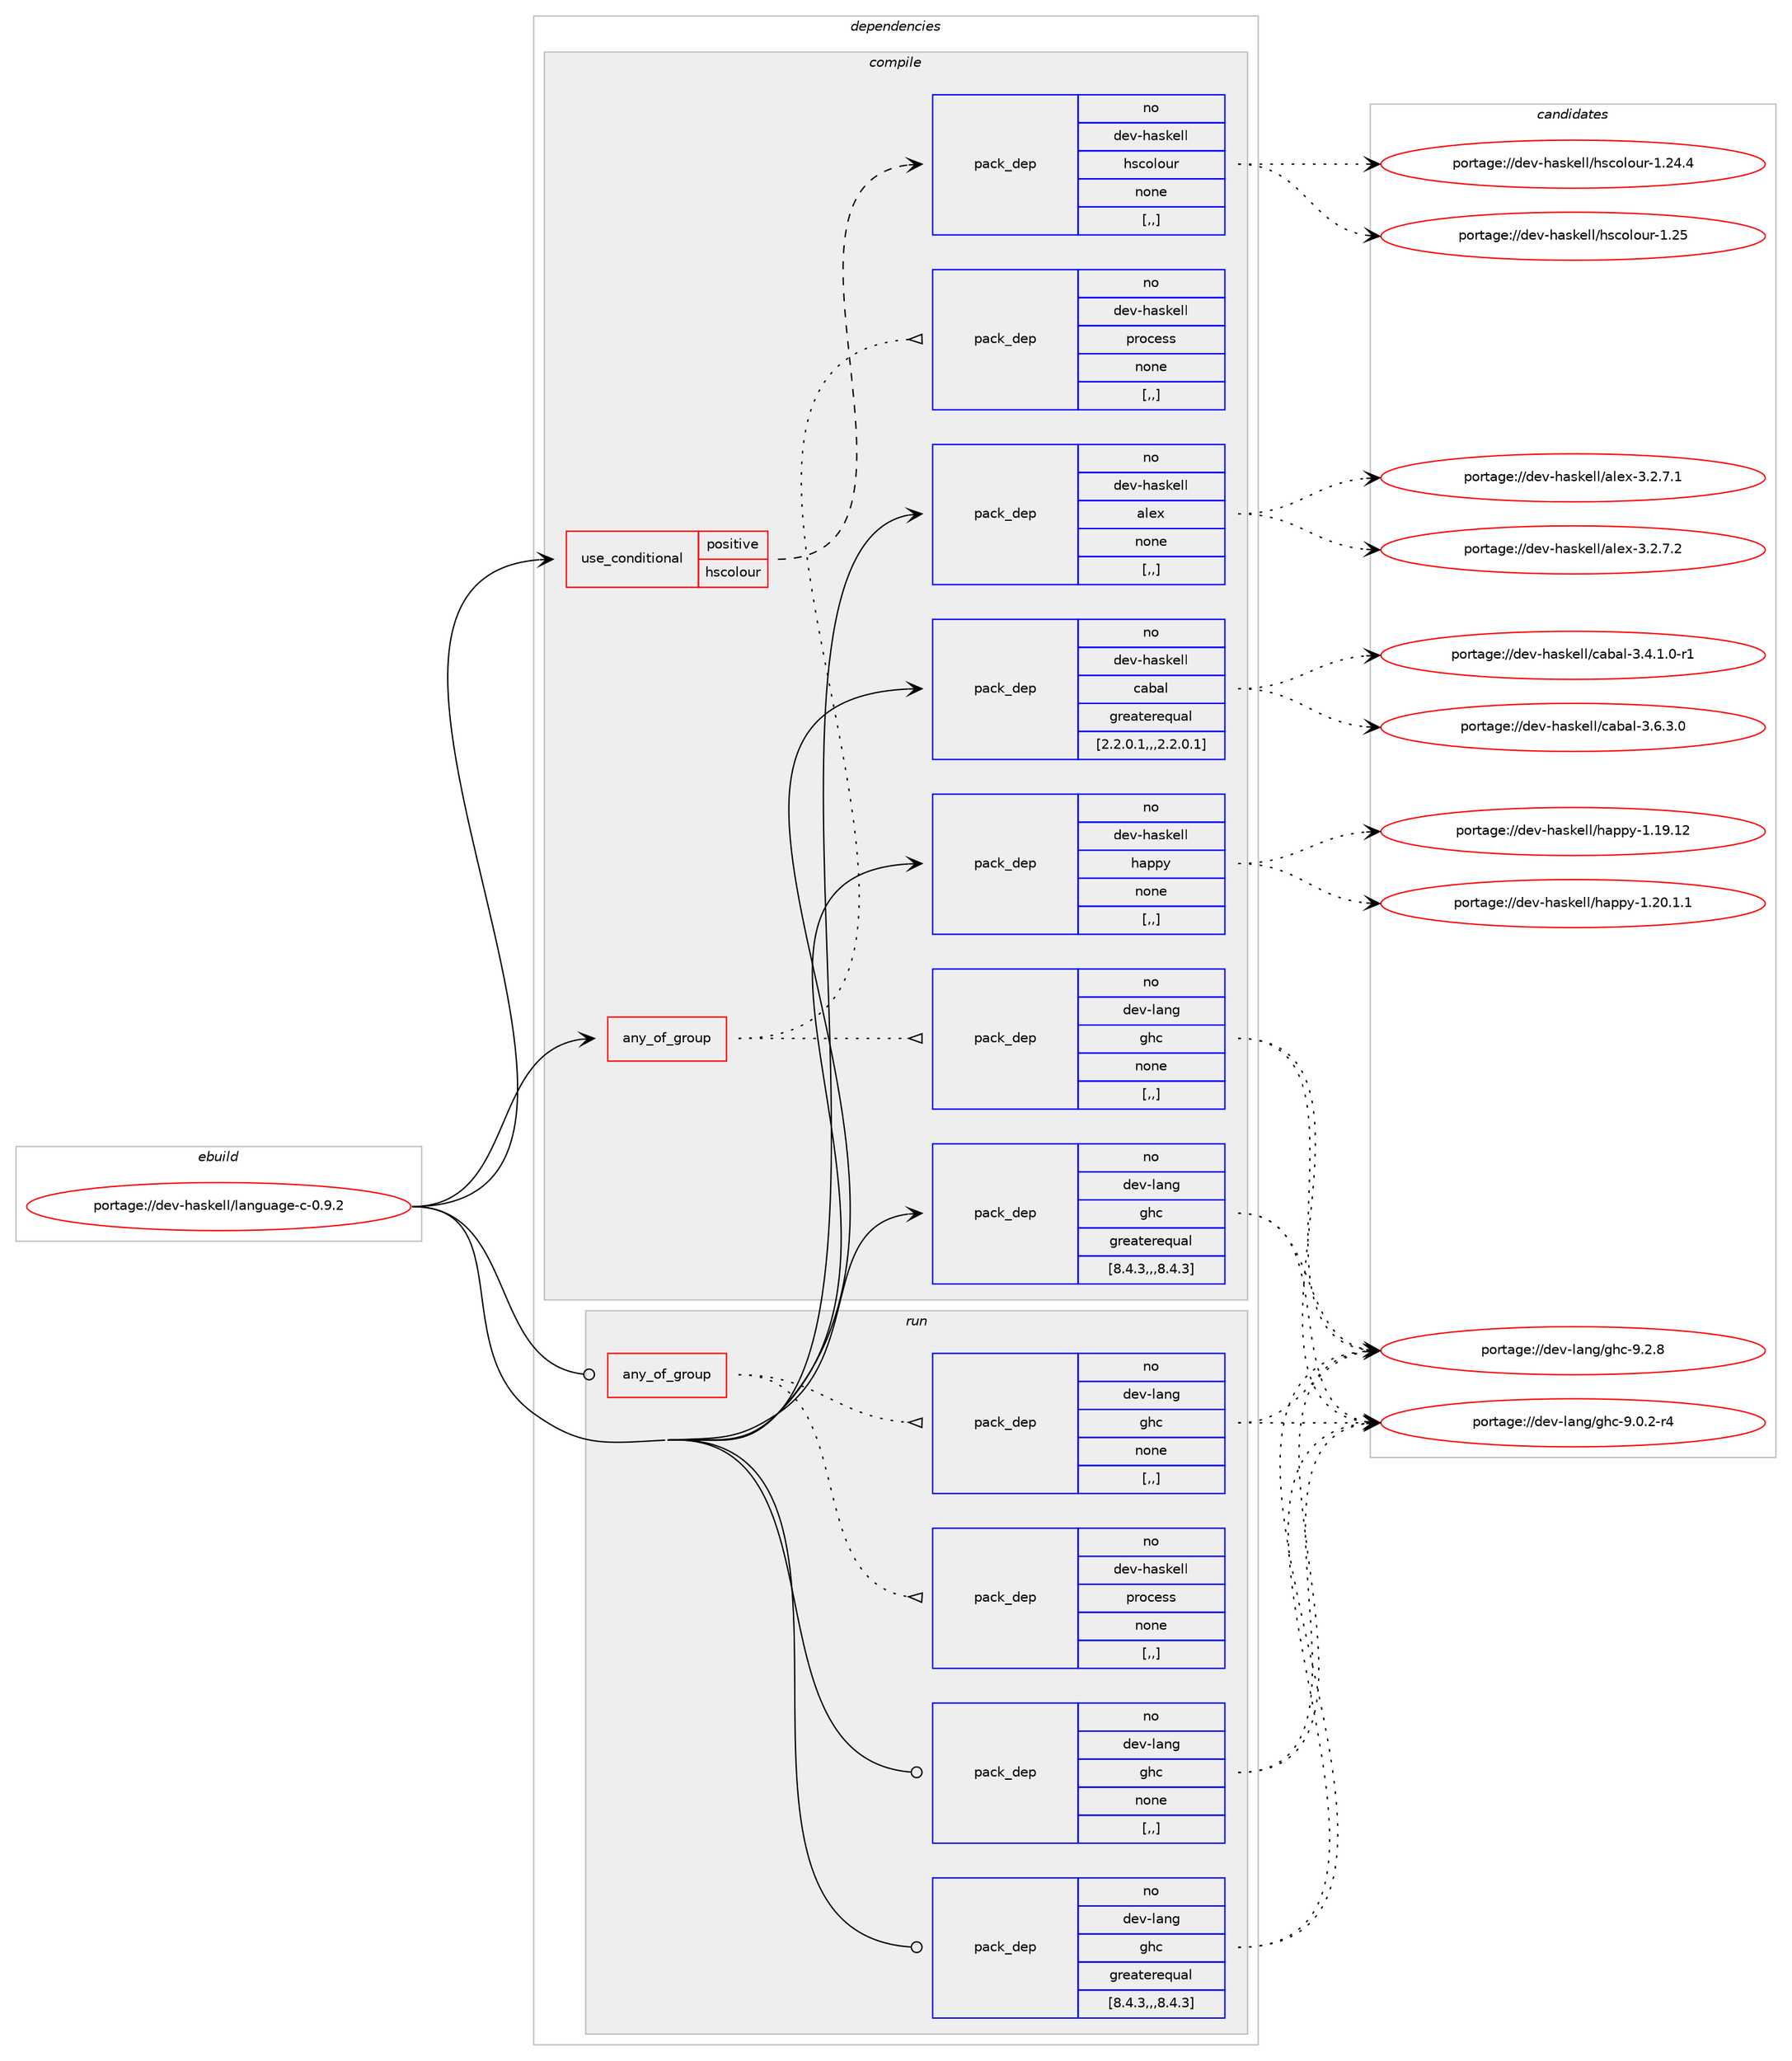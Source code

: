 digraph prolog {

# *************
# Graph options
# *************

newrank=true;
concentrate=true;
compound=true;
graph [rankdir=LR,fontname=Helvetica,fontsize=10,ranksep=1.5];#, ranksep=2.5, nodesep=0.2];
edge  [arrowhead=vee];
node  [fontname=Helvetica,fontsize=10];

# **********
# The ebuild
# **********

subgraph cluster_leftcol {
color=gray;
rank=same;
label=<<i>ebuild</i>>;
id [label="portage://dev-haskell/language-c-0.9.2", color=red, width=4, href="../dev-haskell/language-c-0.9.2.svg"];
}

# ****************
# The dependencies
# ****************

subgraph cluster_midcol {
color=gray;
label=<<i>dependencies</i>>;
subgraph cluster_compile {
fillcolor="#eeeeee";
style=filled;
label=<<i>compile</i>>;
subgraph any885 {
dependency81196 [label=<<TABLE BORDER="0" CELLBORDER="1" CELLSPACING="0" CELLPADDING="4"><TR><TD CELLPADDING="10">any_of_group</TD></TR></TABLE>>, shape=none, color=red];subgraph pack60195 {
dependency81197 [label=<<TABLE BORDER="0" CELLBORDER="1" CELLSPACING="0" CELLPADDING="4" WIDTH="220"><TR><TD ROWSPAN="6" CELLPADDING="30">pack_dep</TD></TR><TR><TD WIDTH="110">no</TD></TR><TR><TD>dev-lang</TD></TR><TR><TD>ghc</TD></TR><TR><TD>none</TD></TR><TR><TD>[,,]</TD></TR></TABLE>>, shape=none, color=blue];
}
dependency81196:e -> dependency81197:w [weight=20,style="dotted",arrowhead="oinv"];
subgraph pack60196 {
dependency81198 [label=<<TABLE BORDER="0" CELLBORDER="1" CELLSPACING="0" CELLPADDING="4" WIDTH="220"><TR><TD ROWSPAN="6" CELLPADDING="30">pack_dep</TD></TR><TR><TD WIDTH="110">no</TD></TR><TR><TD>dev-haskell</TD></TR><TR><TD>process</TD></TR><TR><TD>none</TD></TR><TR><TD>[,,]</TD></TR></TABLE>>, shape=none, color=blue];
}
dependency81196:e -> dependency81198:w [weight=20,style="dotted",arrowhead="oinv"];
}
id:e -> dependency81196:w [weight=20,style="solid",arrowhead="vee"];
subgraph cond20035 {
dependency81199 [label=<<TABLE BORDER="0" CELLBORDER="1" CELLSPACING="0" CELLPADDING="4"><TR><TD ROWSPAN="3" CELLPADDING="10">use_conditional</TD></TR><TR><TD>positive</TD></TR><TR><TD>hscolour</TD></TR></TABLE>>, shape=none, color=red];
subgraph pack60197 {
dependency81200 [label=<<TABLE BORDER="0" CELLBORDER="1" CELLSPACING="0" CELLPADDING="4" WIDTH="220"><TR><TD ROWSPAN="6" CELLPADDING="30">pack_dep</TD></TR><TR><TD WIDTH="110">no</TD></TR><TR><TD>dev-haskell</TD></TR><TR><TD>hscolour</TD></TR><TR><TD>none</TD></TR><TR><TD>[,,]</TD></TR></TABLE>>, shape=none, color=blue];
}
dependency81199:e -> dependency81200:w [weight=20,style="dashed",arrowhead="vee"];
}
id:e -> dependency81199:w [weight=20,style="solid",arrowhead="vee"];
subgraph pack60198 {
dependency81201 [label=<<TABLE BORDER="0" CELLBORDER="1" CELLSPACING="0" CELLPADDING="4" WIDTH="220"><TR><TD ROWSPAN="6" CELLPADDING="30">pack_dep</TD></TR><TR><TD WIDTH="110">no</TD></TR><TR><TD>dev-haskell</TD></TR><TR><TD>alex</TD></TR><TR><TD>none</TD></TR><TR><TD>[,,]</TD></TR></TABLE>>, shape=none, color=blue];
}
id:e -> dependency81201:w [weight=20,style="solid",arrowhead="vee"];
subgraph pack60199 {
dependency81202 [label=<<TABLE BORDER="0" CELLBORDER="1" CELLSPACING="0" CELLPADDING="4" WIDTH="220"><TR><TD ROWSPAN="6" CELLPADDING="30">pack_dep</TD></TR><TR><TD WIDTH="110">no</TD></TR><TR><TD>dev-haskell</TD></TR><TR><TD>cabal</TD></TR><TR><TD>greaterequal</TD></TR><TR><TD>[2.2.0.1,,,2.2.0.1]</TD></TR></TABLE>>, shape=none, color=blue];
}
id:e -> dependency81202:w [weight=20,style="solid",arrowhead="vee"];
subgraph pack60200 {
dependency81203 [label=<<TABLE BORDER="0" CELLBORDER="1" CELLSPACING="0" CELLPADDING="4" WIDTH="220"><TR><TD ROWSPAN="6" CELLPADDING="30">pack_dep</TD></TR><TR><TD WIDTH="110">no</TD></TR><TR><TD>dev-haskell</TD></TR><TR><TD>happy</TD></TR><TR><TD>none</TD></TR><TR><TD>[,,]</TD></TR></TABLE>>, shape=none, color=blue];
}
id:e -> dependency81203:w [weight=20,style="solid",arrowhead="vee"];
subgraph pack60201 {
dependency81204 [label=<<TABLE BORDER="0" CELLBORDER="1" CELLSPACING="0" CELLPADDING="4" WIDTH="220"><TR><TD ROWSPAN="6" CELLPADDING="30">pack_dep</TD></TR><TR><TD WIDTH="110">no</TD></TR><TR><TD>dev-lang</TD></TR><TR><TD>ghc</TD></TR><TR><TD>greaterequal</TD></TR><TR><TD>[8.4.3,,,8.4.3]</TD></TR></TABLE>>, shape=none, color=blue];
}
id:e -> dependency81204:w [weight=20,style="solid",arrowhead="vee"];
}
subgraph cluster_compileandrun {
fillcolor="#eeeeee";
style=filled;
label=<<i>compile and run</i>>;
}
subgraph cluster_run {
fillcolor="#eeeeee";
style=filled;
label=<<i>run</i>>;
subgraph any886 {
dependency81205 [label=<<TABLE BORDER="0" CELLBORDER="1" CELLSPACING="0" CELLPADDING="4"><TR><TD CELLPADDING="10">any_of_group</TD></TR></TABLE>>, shape=none, color=red];subgraph pack60202 {
dependency81206 [label=<<TABLE BORDER="0" CELLBORDER="1" CELLSPACING="0" CELLPADDING="4" WIDTH="220"><TR><TD ROWSPAN="6" CELLPADDING="30">pack_dep</TD></TR><TR><TD WIDTH="110">no</TD></TR><TR><TD>dev-lang</TD></TR><TR><TD>ghc</TD></TR><TR><TD>none</TD></TR><TR><TD>[,,]</TD></TR></TABLE>>, shape=none, color=blue];
}
dependency81205:e -> dependency81206:w [weight=20,style="dotted",arrowhead="oinv"];
subgraph pack60203 {
dependency81207 [label=<<TABLE BORDER="0" CELLBORDER="1" CELLSPACING="0" CELLPADDING="4" WIDTH="220"><TR><TD ROWSPAN="6" CELLPADDING="30">pack_dep</TD></TR><TR><TD WIDTH="110">no</TD></TR><TR><TD>dev-haskell</TD></TR><TR><TD>process</TD></TR><TR><TD>none</TD></TR><TR><TD>[,,]</TD></TR></TABLE>>, shape=none, color=blue];
}
dependency81205:e -> dependency81207:w [weight=20,style="dotted",arrowhead="oinv"];
}
id:e -> dependency81205:w [weight=20,style="solid",arrowhead="odot"];
subgraph pack60204 {
dependency81208 [label=<<TABLE BORDER="0" CELLBORDER="1" CELLSPACING="0" CELLPADDING="4" WIDTH="220"><TR><TD ROWSPAN="6" CELLPADDING="30">pack_dep</TD></TR><TR><TD WIDTH="110">no</TD></TR><TR><TD>dev-lang</TD></TR><TR><TD>ghc</TD></TR><TR><TD>greaterequal</TD></TR><TR><TD>[8.4.3,,,8.4.3]</TD></TR></TABLE>>, shape=none, color=blue];
}
id:e -> dependency81208:w [weight=20,style="solid",arrowhead="odot"];
subgraph pack60205 {
dependency81209 [label=<<TABLE BORDER="0" CELLBORDER="1" CELLSPACING="0" CELLPADDING="4" WIDTH="220"><TR><TD ROWSPAN="6" CELLPADDING="30">pack_dep</TD></TR><TR><TD WIDTH="110">no</TD></TR><TR><TD>dev-lang</TD></TR><TR><TD>ghc</TD></TR><TR><TD>none</TD></TR><TR><TD>[,,]</TD></TR></TABLE>>, shape=none, color=blue];
}
id:e -> dependency81209:w [weight=20,style="solid",arrowhead="odot"];
}
}

# **************
# The candidates
# **************

subgraph cluster_choices {
rank=same;
color=gray;
label=<<i>candidates</i>>;

subgraph choice60195 {
color=black;
nodesep=1;
choice100101118451089711010347103104994557464846504511452 [label="portage://dev-lang/ghc-9.0.2-r4", color=red, width=4,href="../dev-lang/ghc-9.0.2-r4.svg"];
choice10010111845108971101034710310499455746504656 [label="portage://dev-lang/ghc-9.2.8", color=red, width=4,href="../dev-lang/ghc-9.2.8.svg"];
dependency81197:e -> choice100101118451089711010347103104994557464846504511452:w [style=dotted,weight="100"];
dependency81197:e -> choice10010111845108971101034710310499455746504656:w [style=dotted,weight="100"];
}
subgraph choice60196 {
color=black;
nodesep=1;
}
subgraph choice60197 {
color=black;
nodesep=1;
choice1001011184510497115107101108108471041159911110811111711445494650524652 [label="portage://dev-haskell/hscolour-1.24.4", color=red, width=4,href="../dev-haskell/hscolour-1.24.4.svg"];
choice100101118451049711510710110810847104115991111081111171144549465053 [label="portage://dev-haskell/hscolour-1.25", color=red, width=4,href="../dev-haskell/hscolour-1.25.svg"];
dependency81200:e -> choice1001011184510497115107101108108471041159911110811111711445494650524652:w [style=dotted,weight="100"];
dependency81200:e -> choice100101118451049711510710110810847104115991111081111171144549465053:w [style=dotted,weight="100"];
}
subgraph choice60198 {
color=black;
nodesep=1;
choice100101118451049711510710110810847971081011204551465046554649 [label="portage://dev-haskell/alex-3.2.7.1", color=red, width=4,href="../dev-haskell/alex-3.2.7.1.svg"];
choice100101118451049711510710110810847971081011204551465046554650 [label="portage://dev-haskell/alex-3.2.7.2", color=red, width=4,href="../dev-haskell/alex-3.2.7.2.svg"];
dependency81201:e -> choice100101118451049711510710110810847971081011204551465046554649:w [style=dotted,weight="100"];
dependency81201:e -> choice100101118451049711510710110810847971081011204551465046554650:w [style=dotted,weight="100"];
}
subgraph choice60199 {
color=black;
nodesep=1;
choice1001011184510497115107101108108479997989710845514652464946484511449 [label="portage://dev-haskell/cabal-3.4.1.0-r1", color=red, width=4,href="../dev-haskell/cabal-3.4.1.0-r1.svg"];
choice100101118451049711510710110810847999798971084551465446514648 [label="portage://dev-haskell/cabal-3.6.3.0", color=red, width=4,href="../dev-haskell/cabal-3.6.3.0.svg"];
dependency81202:e -> choice1001011184510497115107101108108479997989710845514652464946484511449:w [style=dotted,weight="100"];
dependency81202:e -> choice100101118451049711510710110810847999798971084551465446514648:w [style=dotted,weight="100"];
}
subgraph choice60200 {
color=black;
nodesep=1;
choice100101118451049711510710110810847104971121121214549464957464950 [label="portage://dev-haskell/happy-1.19.12", color=red, width=4,href="../dev-haskell/happy-1.19.12.svg"];
choice10010111845104971151071011081084710497112112121454946504846494649 [label="portage://dev-haskell/happy-1.20.1.1", color=red, width=4,href="../dev-haskell/happy-1.20.1.1.svg"];
dependency81203:e -> choice100101118451049711510710110810847104971121121214549464957464950:w [style=dotted,weight="100"];
dependency81203:e -> choice10010111845104971151071011081084710497112112121454946504846494649:w [style=dotted,weight="100"];
}
subgraph choice60201 {
color=black;
nodesep=1;
choice100101118451089711010347103104994557464846504511452 [label="portage://dev-lang/ghc-9.0.2-r4", color=red, width=4,href="../dev-lang/ghc-9.0.2-r4.svg"];
choice10010111845108971101034710310499455746504656 [label="portage://dev-lang/ghc-9.2.8", color=red, width=4,href="../dev-lang/ghc-9.2.8.svg"];
dependency81204:e -> choice100101118451089711010347103104994557464846504511452:w [style=dotted,weight="100"];
dependency81204:e -> choice10010111845108971101034710310499455746504656:w [style=dotted,weight="100"];
}
subgraph choice60202 {
color=black;
nodesep=1;
choice100101118451089711010347103104994557464846504511452 [label="portage://dev-lang/ghc-9.0.2-r4", color=red, width=4,href="../dev-lang/ghc-9.0.2-r4.svg"];
choice10010111845108971101034710310499455746504656 [label="portage://dev-lang/ghc-9.2.8", color=red, width=4,href="../dev-lang/ghc-9.2.8.svg"];
dependency81206:e -> choice100101118451089711010347103104994557464846504511452:w [style=dotted,weight="100"];
dependency81206:e -> choice10010111845108971101034710310499455746504656:w [style=dotted,weight="100"];
}
subgraph choice60203 {
color=black;
nodesep=1;
}
subgraph choice60204 {
color=black;
nodesep=1;
choice100101118451089711010347103104994557464846504511452 [label="portage://dev-lang/ghc-9.0.2-r4", color=red, width=4,href="../dev-lang/ghc-9.0.2-r4.svg"];
choice10010111845108971101034710310499455746504656 [label="portage://dev-lang/ghc-9.2.8", color=red, width=4,href="../dev-lang/ghc-9.2.8.svg"];
dependency81208:e -> choice100101118451089711010347103104994557464846504511452:w [style=dotted,weight="100"];
dependency81208:e -> choice10010111845108971101034710310499455746504656:w [style=dotted,weight="100"];
}
subgraph choice60205 {
color=black;
nodesep=1;
choice100101118451089711010347103104994557464846504511452 [label="portage://dev-lang/ghc-9.0.2-r4", color=red, width=4,href="../dev-lang/ghc-9.0.2-r4.svg"];
choice10010111845108971101034710310499455746504656 [label="portage://dev-lang/ghc-9.2.8", color=red, width=4,href="../dev-lang/ghc-9.2.8.svg"];
dependency81209:e -> choice100101118451089711010347103104994557464846504511452:w [style=dotted,weight="100"];
dependency81209:e -> choice10010111845108971101034710310499455746504656:w [style=dotted,weight="100"];
}
}

}
